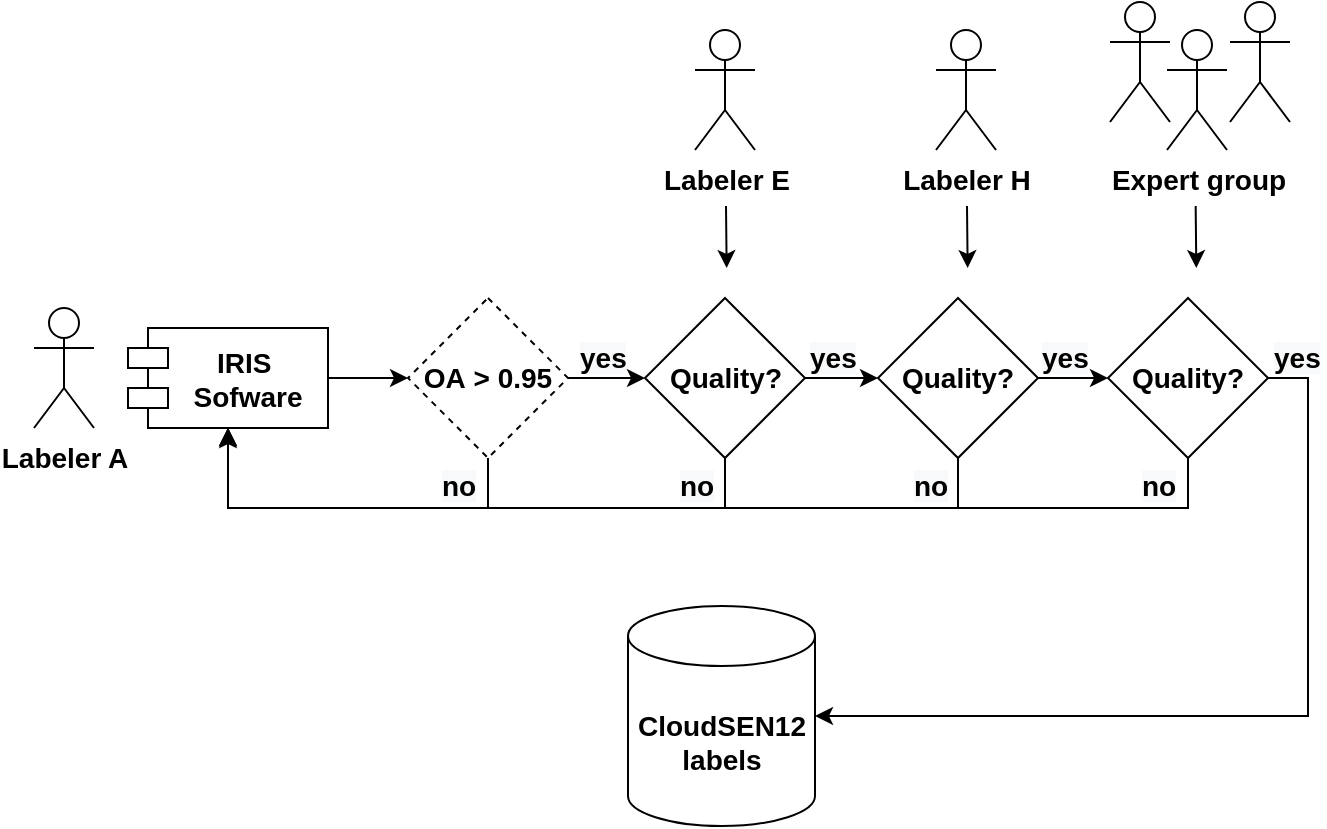 <mxfile version="14.1.8" type="device"><diagram id="OlGw4EmLct64VUhLHT9T" name="Page-1"><mxGraphModel dx="813" dy="448" grid="1" gridSize="10" guides="1" tooltips="1" connect="1" arrows="1" fold="1" page="1" pageScale="1" pageWidth="850" pageHeight="1100" math="0" shadow="0"><root><mxCell id="0"/><mxCell id="1" parent="0"/><mxCell id="mA-K6qgN8koVRajw-fsw-1" value="Labeler A" style="shape=umlActor;verticalLabelPosition=bottom;verticalAlign=top;html=1;outlineConnect=0;fontStyle=1;fontSize=14;" parent="1" vertex="1"><mxGeometry x="70" y="163" width="30" height="60" as="geometry"/></mxCell><mxCell id="mA-K6qgN8koVRajw-fsw-7" style="edgeStyle=orthogonalEdgeStyle;rounded=0;orthogonalLoop=1;jettySize=auto;html=1;exitX=1;exitY=0.5;exitDx=0;exitDy=0;entryX=0;entryY=0.5;entryDx=0;entryDy=0;" parent="1" source="mA-K6qgN8koVRajw-fsw-3" target="mA-K6qgN8koVRajw-fsw-6" edge="1"><mxGeometry relative="1" as="geometry"/></mxCell><mxCell id="mA-K6qgN8koVRajw-fsw-3" value="IRIS &#10;Sofware" style="shape=module;align=left;spacingLeft=20;align=center;verticalAlign=middle;fontStyle=1;fontSize=14;" parent="1" vertex="1"><mxGeometry x="117" y="173" width="100" height="50" as="geometry"/></mxCell><mxCell id="mA-K6qgN8koVRajw-fsw-8" style="edgeStyle=orthogonalEdgeStyle;rounded=0;orthogonalLoop=1;jettySize=auto;html=1;exitX=0.5;exitY=1;exitDx=0;exitDy=0;entryX=0.5;entryY=1;entryDx=0;entryDy=0;" parent="1" source="mA-K6qgN8koVRajw-fsw-6" target="mA-K6qgN8koVRajw-fsw-3" edge="1"><mxGeometry relative="1" as="geometry"><Array as="points"><mxPoint x="297" y="263"/><mxPoint x="167" y="263"/></Array></mxGeometry></mxCell><mxCell id="mA-K6qgN8koVRajw-fsw-16" style="edgeStyle=orthogonalEdgeStyle;rounded=0;orthogonalLoop=1;jettySize=auto;html=1;exitX=1;exitY=0.5;exitDx=0;exitDy=0;" parent="1" source="mA-K6qgN8koVRajw-fsw-6" target="mA-K6qgN8koVRajw-fsw-13" edge="1"><mxGeometry relative="1" as="geometry"/></mxCell><mxCell id="mA-K6qgN8koVRajw-fsw-6" value="&lt;b style=&quot;font-size: 14px;&quot;&gt;OA&amp;nbsp;&amp;gt; 0.95&lt;/b&gt;" style="rhombus;whiteSpace=wrap;html=1;dashed=1;fontSize=14;" parent="1" vertex="1"><mxGeometry x="257" y="158" width="80" height="80" as="geometry"/></mxCell><mxCell id="mA-K6qgN8koVRajw-fsw-9" value="&lt;b style=&quot;color: rgb(0, 0, 0); font-family: helvetica; font-size: 14px; font-style: normal; letter-spacing: normal; text-align: center; text-indent: 0px; text-transform: none; word-spacing: 0px; background-color: rgb(248, 249, 250);&quot;&gt;no&lt;/b&gt;" style="text;whiteSpace=wrap;html=1;fontSize=14;" parent="1" vertex="1"><mxGeometry x="272" y="237" width="20" height="30" as="geometry"/></mxCell><mxCell id="mA-K6qgN8koVRajw-fsw-10" value="&lt;font style=&quot;font-size: 14px&quot;&gt;Expert group&lt;/font&gt;" style="shape=umlActor;verticalLabelPosition=bottom;verticalAlign=top;html=1;outlineConnect=0;fontStyle=1" parent="1" vertex="1"><mxGeometry x="636.5" y="24" width="30" height="60" as="geometry"/></mxCell><mxCell id="mA-K6qgN8koVRajw-fsw-11" value="" style="shape=umlActor;verticalLabelPosition=bottom;verticalAlign=top;html=1;outlineConnect=0;" parent="1" vertex="1"><mxGeometry x="608" y="10" width="30" height="60" as="geometry"/></mxCell><mxCell id="mA-K6qgN8koVRajw-fsw-12" value="" style="shape=umlActor;verticalLabelPosition=bottom;verticalAlign=top;html=1;outlineConnect=0;" parent="1" vertex="1"><mxGeometry x="668" y="10" width="30" height="60" as="geometry"/></mxCell><mxCell id="mA-K6qgN8koVRajw-fsw-19" style="edgeStyle=orthogonalEdgeStyle;rounded=0;orthogonalLoop=1;jettySize=auto;html=1;exitX=0.5;exitY=1;exitDx=0;exitDy=0;entryX=0.5;entryY=1;entryDx=0;entryDy=0;" parent="1" source="mA-K6qgN8koVRajw-fsw-13" target="mA-K6qgN8koVRajw-fsw-3" edge="1"><mxGeometry relative="1" as="geometry"><Array as="points"><mxPoint x="416" y="263"/><mxPoint x="167" y="263"/></Array></mxGeometry></mxCell><mxCell id="mA-K6qgN8koVRajw-fsw-24" style="edgeStyle=orthogonalEdgeStyle;rounded=0;orthogonalLoop=1;jettySize=auto;html=1;exitX=1;exitY=0.5;exitDx=0;exitDy=0;entryX=0;entryY=0.5;entryDx=0;entryDy=0;" parent="1" source="mA-K6qgN8koVRajw-fsw-13" target="mA-K6qgN8koVRajw-fsw-23" edge="1"><mxGeometry relative="1" as="geometry"/></mxCell><mxCell id="mA-K6qgN8koVRajw-fsw-13" value="&lt;b style=&quot;font-size: 14px;&quot;&gt;Quality?&lt;/b&gt;" style="rhombus;whiteSpace=wrap;html=1;fontSize=14;" parent="1" vertex="1"><mxGeometry x="375.5" y="158" width="80" height="80" as="geometry"/></mxCell><mxCell id="mA-K6qgN8koVRajw-fsw-20" value="&lt;b style=&quot;color: rgb(0, 0, 0); font-family: helvetica; font-size: 14px; font-style: normal; letter-spacing: normal; text-align: center; text-indent: 0px; text-transform: none; word-spacing: 0px; background-color: rgb(248, 249, 250);&quot;&gt;no&lt;/b&gt;" style="text;whiteSpace=wrap;html=1;fontSize=14;" parent="1" vertex="1"><mxGeometry x="391" y="237" width="20" height="30" as="geometry"/></mxCell><mxCell id="mA-K6qgN8koVRajw-fsw-21" value="&lt;b style=&quot;color: rgb(0, 0, 0); font-family: helvetica; font-size: 14px; font-style: normal; letter-spacing: normal; text-align: center; text-indent: 0px; text-transform: none; word-spacing: 0px; background-color: rgb(248, 249, 250);&quot;&gt;yes&lt;/b&gt;" style="text;whiteSpace=wrap;html=1;fontSize=14;" parent="1" vertex="1"><mxGeometry x="341" y="173" width="20" height="30" as="geometry"/></mxCell><mxCell id="mA-K6qgN8koVRajw-fsw-25" style="edgeStyle=orthogonalEdgeStyle;rounded=0;orthogonalLoop=1;jettySize=auto;html=1;exitX=0.5;exitY=1;exitDx=0;exitDy=0;entryX=0.5;entryY=1;entryDx=0;entryDy=0;" parent="1" source="mA-K6qgN8koVRajw-fsw-23" target="mA-K6qgN8koVRajw-fsw-3" edge="1"><mxGeometry relative="1" as="geometry"><Array as="points"><mxPoint x="532" y="263"/><mxPoint x="167" y="263"/></Array></mxGeometry></mxCell><mxCell id="sMw-Nn1IDqbjCJwnUV7U-20" style="edgeStyle=orthogonalEdgeStyle;rounded=0;orthogonalLoop=1;jettySize=auto;html=1;exitX=1;exitY=0.5;exitDx=0;exitDy=0;entryX=0;entryY=0.5;entryDx=0;entryDy=0;" parent="1" source="mA-K6qgN8koVRajw-fsw-23" target="sMw-Nn1IDqbjCJwnUV7U-17" edge="1"><mxGeometry relative="1" as="geometry"/></mxCell><mxCell id="mA-K6qgN8koVRajw-fsw-23" value="&lt;b style=&quot;font-size: 14px;&quot;&gt;Quality?&lt;/b&gt;" style="rhombus;whiteSpace=wrap;html=1;fontSize=14;" parent="1" vertex="1"><mxGeometry x="492" y="158" width="80" height="80" as="geometry"/></mxCell><mxCell id="mA-K6qgN8koVRajw-fsw-26" value="&lt;b style=&quot;color: rgb(0, 0, 0); font-family: helvetica; font-size: 14px; font-style: normal; letter-spacing: normal; text-align: center; text-indent: 0px; text-transform: none; word-spacing: 0px; background-color: rgb(248, 249, 250);&quot;&gt;no&lt;/b&gt;" style="text;whiteSpace=wrap;html=1;fontSize=14;" parent="1" vertex="1"><mxGeometry x="508" y="237" width="20" height="30" as="geometry"/></mxCell><mxCell id="mA-K6qgN8koVRajw-fsw-29" value="&lt;font style=&quot;font-size: 14px&quot;&gt;Labeler E&lt;/font&gt;" style="shape=umlActor;verticalLabelPosition=bottom;verticalAlign=top;html=1;outlineConnect=0;fontStyle=1" parent="1" vertex="1"><mxGeometry x="400.5" y="24" width="30" height="60" as="geometry"/></mxCell><mxCell id="mA-K6qgN8koVRajw-fsw-30" style="edgeStyle=orthogonalEdgeStyle;rounded=0;orthogonalLoop=1;jettySize=auto;html=1;" parent="1" edge="1"><mxGeometry relative="1" as="geometry"><mxPoint x="416" y="112" as="sourcePoint"/><mxPoint x="416.33" y="143" as="targetPoint"/></mxGeometry></mxCell><mxCell id="mA-K6qgN8koVRajw-fsw-31" value="&lt;b style=&quot;color: rgb(0, 0, 0); font-family: helvetica; font-size: 14px; font-style: normal; letter-spacing: normal; text-align: center; text-indent: 0px; text-transform: none; word-spacing: 0px; background-color: rgb(248, 249, 250);&quot;&gt;yes&lt;/b&gt;" style="text;whiteSpace=wrap;html=1;fontSize=14;" parent="1" vertex="1"><mxGeometry x="456" y="173" width="20" height="30" as="geometry"/></mxCell><mxCell id="sMw-Nn1IDqbjCJwnUV7U-10" value="&lt;div style=&quot;font-size: 14px&quot;&gt;&lt;b&gt;&lt;font style=&quot;font-size: 14px&quot;&gt;CloudSEN12&lt;/font&gt;&lt;/b&gt;&lt;/div&gt;&lt;div style=&quot;font-size: 14px&quot;&gt;&lt;b&gt;&lt;font style=&quot;font-size: 14px&quot;&gt;labels&lt;/font&gt;&lt;/b&gt;&lt;/div&gt;" style="shape=cylinder3;whiteSpace=wrap;html=1;boundedLbl=1;backgroundOutline=1;size=15;" parent="1" vertex="1"><mxGeometry x="367" y="312" width="93.5" height="110" as="geometry"/></mxCell><mxCell id="sMw-Nn1IDqbjCJwnUV7U-14" value="&lt;font style=&quot;font-size: 14px&quot;&gt;Labeler H&lt;/font&gt;" style="shape=umlActor;verticalLabelPosition=bottom;verticalAlign=top;html=1;outlineConnect=0;fontStyle=1" parent="1" vertex="1"><mxGeometry x="521" y="24" width="30" height="60" as="geometry"/></mxCell><mxCell id="sMw-Nn1IDqbjCJwnUV7U-15" style="edgeStyle=orthogonalEdgeStyle;rounded=0;orthogonalLoop=1;jettySize=auto;html=1;" parent="1" edge="1"><mxGeometry relative="1" as="geometry"><mxPoint x="536.5" y="112" as="sourcePoint"/><mxPoint x="536.83" y="143" as="targetPoint"/></mxGeometry></mxCell><mxCell id="sMw-Nn1IDqbjCJwnUV7U-23" style="edgeStyle=orthogonalEdgeStyle;rounded=0;orthogonalLoop=1;jettySize=auto;html=1;entryX=0.5;entryY=1;entryDx=0;entryDy=0;" parent="1" source="sMw-Nn1IDqbjCJwnUV7U-17" edge="1"><mxGeometry relative="1" as="geometry"><mxPoint x="651" y="239" as="sourcePoint"/><mxPoint x="167" y="224" as="targetPoint"/><Array as="points"><mxPoint x="647" y="263"/><mxPoint x="167" y="263"/></Array></mxGeometry></mxCell><mxCell id="sMw-Nn1IDqbjCJwnUV7U-25" style="edgeStyle=orthogonalEdgeStyle;rounded=0;orthogonalLoop=1;jettySize=auto;html=1;exitX=1;exitY=0.5;exitDx=0;exitDy=0;entryX=1;entryY=0.5;entryDx=0;entryDy=0;entryPerimeter=0;" parent="1" source="sMw-Nn1IDqbjCJwnUV7U-17" target="sMw-Nn1IDqbjCJwnUV7U-10" edge="1"><mxGeometry relative="1" as="geometry"/></mxCell><mxCell id="sMw-Nn1IDqbjCJwnUV7U-17" value="&lt;b style=&quot;font-size: 14px;&quot;&gt;Quality?&lt;/b&gt;" style="rhombus;whiteSpace=wrap;html=1;fontSize=14;" parent="1" vertex="1"><mxGeometry x="607" y="158" width="80" height="80" as="geometry"/></mxCell><mxCell id="sMw-Nn1IDqbjCJwnUV7U-18" value="&lt;b style=&quot;color: rgb(0, 0, 0); font-family: helvetica; font-size: 14px; font-style: normal; letter-spacing: normal; text-align: center; text-indent: 0px; text-transform: none; word-spacing: 0px; background-color: rgb(248, 249, 250);&quot;&gt;yes&lt;/b&gt;" style="text;whiteSpace=wrap;html=1;fontSize=14;" parent="1" vertex="1"><mxGeometry x="572" y="173" width="20" height="30" as="geometry"/></mxCell><mxCell id="sMw-Nn1IDqbjCJwnUV7U-21" style="edgeStyle=orthogonalEdgeStyle;rounded=0;orthogonalLoop=1;jettySize=auto;html=1;" parent="1" edge="1"><mxGeometry relative="1" as="geometry"><mxPoint x="650.83" y="112" as="sourcePoint"/><mxPoint x="651.16" y="143" as="targetPoint"/></mxGeometry></mxCell><mxCell id="sMw-Nn1IDqbjCJwnUV7U-24" value="&lt;b style=&quot;color: rgb(0, 0, 0); font-family: helvetica; font-size: 14px; font-style: normal; letter-spacing: normal; text-align: center; text-indent: 0px; text-transform: none; word-spacing: 0px; background-color: rgb(248, 249, 250);&quot;&gt;no&lt;/b&gt;" style="text;whiteSpace=wrap;html=1;fontSize=14;" parent="1" vertex="1"><mxGeometry x="622" y="237" width="20" height="30" as="geometry"/></mxCell><mxCell id="sMw-Nn1IDqbjCJwnUV7U-26" value="&lt;b style=&quot;color: rgb(0, 0, 0); font-family: helvetica; font-size: 14px; font-style: normal; letter-spacing: normal; text-align: center; text-indent: 0px; text-transform: none; word-spacing: 0px; background-color: rgb(248, 249, 250);&quot;&gt;yes&lt;/b&gt;" style="text;whiteSpace=wrap;html=1;fontSize=14;" parent="1" vertex="1"><mxGeometry x="688" y="173" width="20" height="30" as="geometry"/></mxCell></root></mxGraphModel></diagram></mxfile>